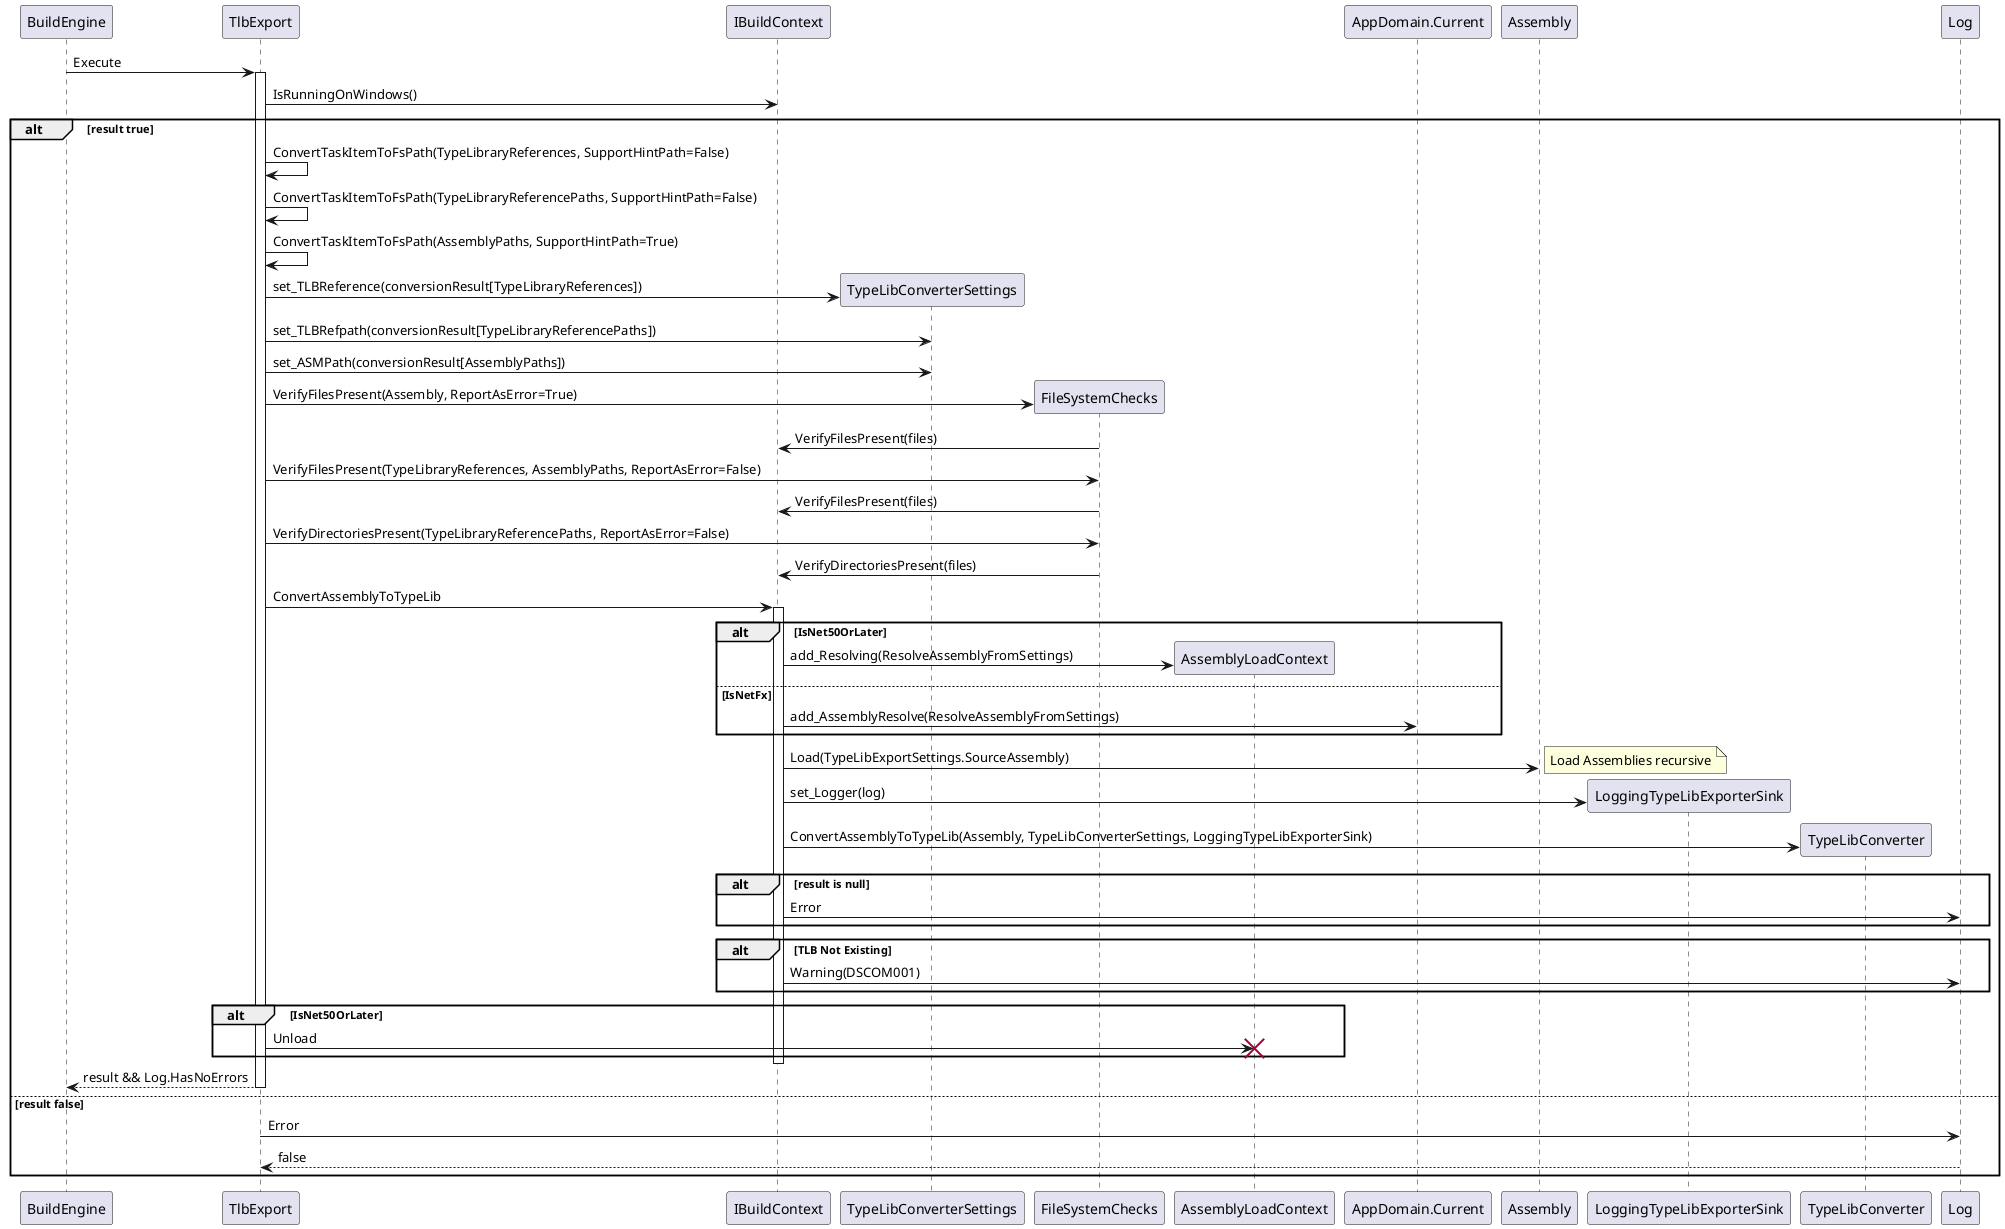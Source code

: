 @startuml "TlbExport"
Participant BuildEngine as MsBuild

MsBuild -> TlbExport: Execute
activate TlbExport

TlbExport -> IBuildContext: IsRunningOnWindows()
alt result true
	TlbExport -> TlbExport: ConvertTaskItemToFsPath(TypeLibraryReferences, SupportHintPath=False)
    TlbExport -> TlbExport: ConvertTaskItemToFsPath(TypeLibraryReferencePaths, SupportHintPath=False)
    TlbExport -> TlbExport: ConvertTaskItemToFsPath(AssemblyPaths, SupportHintPath=True)
    
    create TypeLibConverterSettings
    
    TlbExport -> TypeLibConverterSettings: set_TLBReference(conversionResult[TypeLibraryReferences])
    TlbExport -> TypeLibConverterSettings: set_TLBRefpath(conversionResult[TypeLibraryReferencePaths])
    TlbExport -> TypeLibConverterSettings: set_ASMPath(conversionResult[AssemblyPaths])
    
    create FileSystemChecks
    TlbExport -> FileSystemChecks: VerifyFilesPresent(Assembly, ReportAsError=True)
    FileSystemChecks -> IBuildContext: VerifyFilesPresent(files)
    TlbExport -> FileSystemChecks: VerifyFilesPresent(TypeLibraryReferences, AssemblyPaths, ReportAsError=False)
    FileSystemChecks -> IBuildContext: VerifyFilesPresent(files)
    TlbExport -> FileSystemChecks: VerifyDirectoriesPresent(TypeLibraryReferencePaths, ReportAsError=False)
    FileSystemChecks -> IBuildContext: VerifyDirectoriesPresent(files)
    
    TlbExport -> IBuildContext: ConvertAssemblyToTypeLib
    activate IBuildContext
    alt IsNet50OrLater
    	create AssemblyLoadContext
    	IBuildContext -> AssemblyLoadContext: add_Resolving(ResolveAssemblyFromSettings)
    else IsNetFx
    	IBuildContext -> AppDomain.Current: add_AssemblyResolve(ResolveAssemblyFromSettings)
    end
    
    IBuildContext -> Assembly: Load(TypeLibExportSettings.SourceAssembly)
    note right: Load Assemblies recursive
    
    create LoggingTypeLibExporterSink
    IBuildContext -> LoggingTypeLibExporterSink: set_Logger(log)
    
    create TypeLibConverter
    IBuildContext -> TypeLibConverter: ConvertAssemblyToTypeLib(Assembly, TypeLibConverterSettings, LoggingTypeLibExporterSink)
    alt result is null
    	IBuildContext -> Log: Error
    end
    
    alt TLB Not Existing
    	IBuildContext -> Log: Warning(DSCOM001)
    end
    
    alt IsNet50OrLater
    	TlbExport -> AssemblyLoadContext: Unload
    	destroy AssemblyLoadContext
    end
    deactivate IBuildContext
    return result && Log.HasNoErrors
else result false
	TlbExport -> Log: Error
    return false
end
@enduml